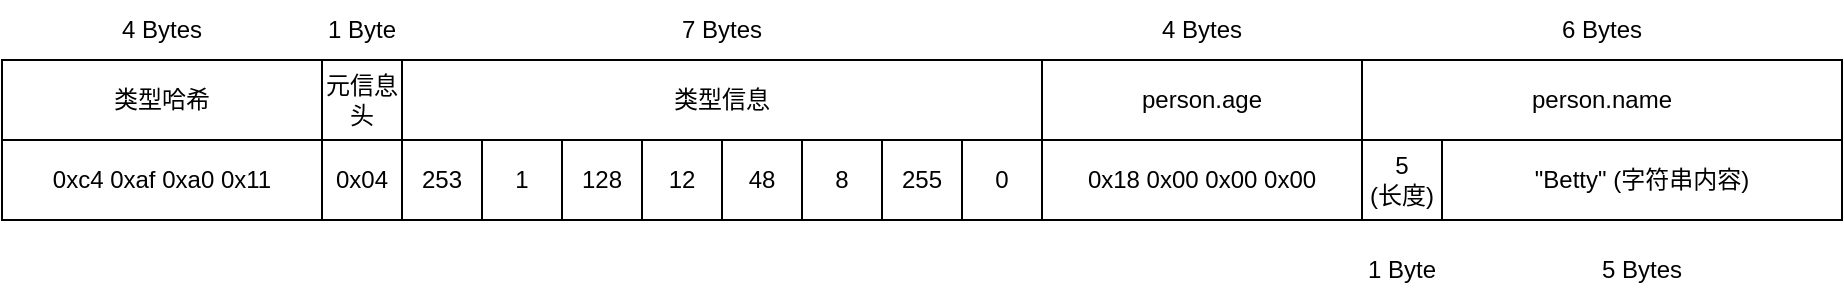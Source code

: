 <mxfile>
    <diagram id="PnY9nsG2CH0tk8q1LWO9" name="第 1 页">
        <mxGraphModel dx="757" dy="745" grid="1" gridSize="10" guides="1" tooltips="1" connect="1" arrows="1" fold="1" page="1" pageScale="1" pageWidth="1169" pageHeight="1654" background="none" math="0" shadow="0">
            <root>
                <mxCell id="0"/>
                <mxCell id="1" parent="0"/>
                <mxCell id="2" value="" style="rounded=0;whiteSpace=wrap;html=1;fillColor=none;" parent="1" vertex="1">
                    <mxGeometry x="40" y="360" width="160" height="80" as="geometry"/>
                </mxCell>
                <mxCell id="6" value="4 Bytes" style="text;html=1;strokeColor=none;fillColor=none;align=center;verticalAlign=middle;whiteSpace=wrap;rounded=0;" parent="1" vertex="1">
                    <mxGeometry x="90" y="330" width="60" height="30" as="geometry"/>
                </mxCell>
                <mxCell id="7" value="4 Bytes" style="text;html=1;strokeColor=none;fillColor=none;align=center;verticalAlign=middle;whiteSpace=wrap;rounded=0;" parent="1" vertex="1">
                    <mxGeometry x="610" y="330" width="60" height="30" as="geometry"/>
                </mxCell>
                <mxCell id="8" value="6 Bytes" style="text;html=1;strokeColor=none;fillColor=none;align=center;verticalAlign=middle;whiteSpace=wrap;rounded=0;" parent="1" vertex="1">
                    <mxGeometry x="810" y="330" width="60" height="30" as="geometry"/>
                </mxCell>
                <mxCell id="9" value="5&lt;br&gt;(长度)" style="rounded=0;whiteSpace=wrap;html=1;fillColor=none;" parent="1" vertex="1">
                    <mxGeometry x="720" y="400" width="40" height="40" as="geometry"/>
                </mxCell>
                <mxCell id="10" value="&quot;Betty&quot; (字符串内容)" style="rounded=0;whiteSpace=wrap;html=1;fillColor=none;" parent="1" vertex="1">
                    <mxGeometry x="760" y="400" width="200" height="40" as="geometry"/>
                </mxCell>
                <mxCell id="11" value="5 Bytes" style="text;html=1;strokeColor=none;fillColor=none;align=center;verticalAlign=middle;whiteSpace=wrap;rounded=0;" parent="1" vertex="1">
                    <mxGeometry x="830" y="450" width="60" height="30" as="geometry"/>
                </mxCell>
                <mxCell id="12" value="1 Byte" style="text;html=1;strokeColor=none;fillColor=none;align=center;verticalAlign=middle;whiteSpace=wrap;rounded=0;" parent="1" vertex="1">
                    <mxGeometry x="710" y="450" width="60" height="30" as="geometry"/>
                </mxCell>
                <mxCell id="13" value="person.name" style="rounded=0;whiteSpace=wrap;html=1;fillColor=none;" parent="1" vertex="1">
                    <mxGeometry x="720" y="360" width="240" height="40" as="geometry"/>
                </mxCell>
                <mxCell id="15" value="0xc4 0xaf 0xa0 0x11" style="rounded=0;whiteSpace=wrap;html=1;fillColor=none;" parent="1" vertex="1">
                    <mxGeometry x="40" y="400" width="160" height="40" as="geometry"/>
                </mxCell>
                <mxCell id="16" value="类型哈希" style="rounded=0;whiteSpace=wrap;html=1;fillColor=none;" parent="1" vertex="1">
                    <mxGeometry x="40" y="360" width="160" height="40" as="geometry"/>
                </mxCell>
                <mxCell id="17" value="0x18 0x00 0x00 0x00" style="rounded=0;whiteSpace=wrap;html=1;fillColor=none;" parent="1" vertex="1">
                    <mxGeometry x="560" y="400" width="160" height="40" as="geometry"/>
                </mxCell>
                <mxCell id="18" value="person.age" style="rounded=0;whiteSpace=wrap;html=1;fillColor=none;" parent="1" vertex="1">
                    <mxGeometry x="560" y="360" width="160" height="40" as="geometry"/>
                </mxCell>
                <mxCell id="19" value="253" style="rounded=0;whiteSpace=wrap;html=1;fillColor=none;" parent="1" vertex="1">
                    <mxGeometry x="240" y="400" width="40" height="40" as="geometry"/>
                </mxCell>
                <mxCell id="20" value="8" style="rounded=0;whiteSpace=wrap;html=1;fillColor=none;" parent="1" vertex="1">
                    <mxGeometry x="440" y="400" width="40" height="40" as="geometry"/>
                </mxCell>
                <mxCell id="21" value="48" style="rounded=0;whiteSpace=wrap;html=1;fillColor=none;" parent="1" vertex="1">
                    <mxGeometry x="400" y="400" width="40" height="40" as="geometry"/>
                </mxCell>
                <mxCell id="22" value="12" style="rounded=0;whiteSpace=wrap;html=1;fillColor=none;" parent="1" vertex="1">
                    <mxGeometry x="360" y="400" width="40" height="40" as="geometry"/>
                </mxCell>
                <mxCell id="23" value="128" style="rounded=0;whiteSpace=wrap;html=1;fillColor=none;" parent="1" vertex="1">
                    <mxGeometry x="320" y="400" width="40" height="40" as="geometry"/>
                </mxCell>
                <mxCell id="24" value="1" style="rounded=0;whiteSpace=wrap;html=1;fillColor=none;" parent="1" vertex="1">
                    <mxGeometry x="280" y="400" width="40" height="40" as="geometry"/>
                </mxCell>
                <mxCell id="25" value="255" style="rounded=0;whiteSpace=wrap;html=1;fillColor=none;" parent="1" vertex="1">
                    <mxGeometry x="480" y="400" width="40" height="40" as="geometry"/>
                </mxCell>
                <mxCell id="26" value="0" style="rounded=0;whiteSpace=wrap;html=1;fillColor=none;" parent="1" vertex="1">
                    <mxGeometry x="520" y="400" width="40" height="40" as="geometry"/>
                </mxCell>
                <mxCell id="28" value="0x04" style="rounded=0;whiteSpace=wrap;html=1;fillColor=none;" parent="1" vertex="1">
                    <mxGeometry x="200" y="400" width="40" height="40" as="geometry"/>
                </mxCell>
                <mxCell id="29" value="元信息头" style="rounded=0;whiteSpace=wrap;html=1;fillColor=none;" parent="1" vertex="1">
                    <mxGeometry x="200" y="360" width="40" height="40" as="geometry"/>
                </mxCell>
                <mxCell id="30" value="1 Byte" style="text;html=1;strokeColor=none;fillColor=none;align=center;verticalAlign=middle;whiteSpace=wrap;rounded=0;" parent="1" vertex="1">
                    <mxGeometry x="190" y="330" width="60" height="30" as="geometry"/>
                </mxCell>
                <mxCell id="31" value="类型信息" style="rounded=0;whiteSpace=wrap;html=1;fillColor=none;" parent="1" vertex="1">
                    <mxGeometry x="240" y="360" width="320" height="40" as="geometry"/>
                </mxCell>
                <mxCell id="32" value="7 Bytes" style="text;html=1;strokeColor=none;fillColor=none;align=center;verticalAlign=middle;whiteSpace=wrap;rounded=0;" parent="1" vertex="1">
                    <mxGeometry x="370" y="330" width="60" height="30" as="geometry"/>
                </mxCell>
            </root>
        </mxGraphModel>
    </diagram>
</mxfile>